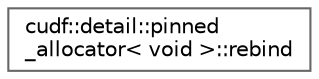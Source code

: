digraph "类继承关系图"
{
 // LATEX_PDF_SIZE
  bgcolor="transparent";
  edge [fontname=Helvetica,fontsize=10,labelfontname=Helvetica,labelfontsize=10];
  node [fontname=Helvetica,fontsize=10,shape=box,height=0.2,width=0.4];
  rankdir="LR";
  Node0 [id="Node000000",label="cudf::detail::pinned\l_allocator\< void \>::rebind",height=0.2,width=0.4,color="grey40", fillcolor="white", style="filled",URL="$structcudf_1_1detail_1_1pinned__allocator_3_01void_01_4_1_1rebind.html",tooltip="converts a pinned_allocator<void> to pinned_allocator<U>"];
}
